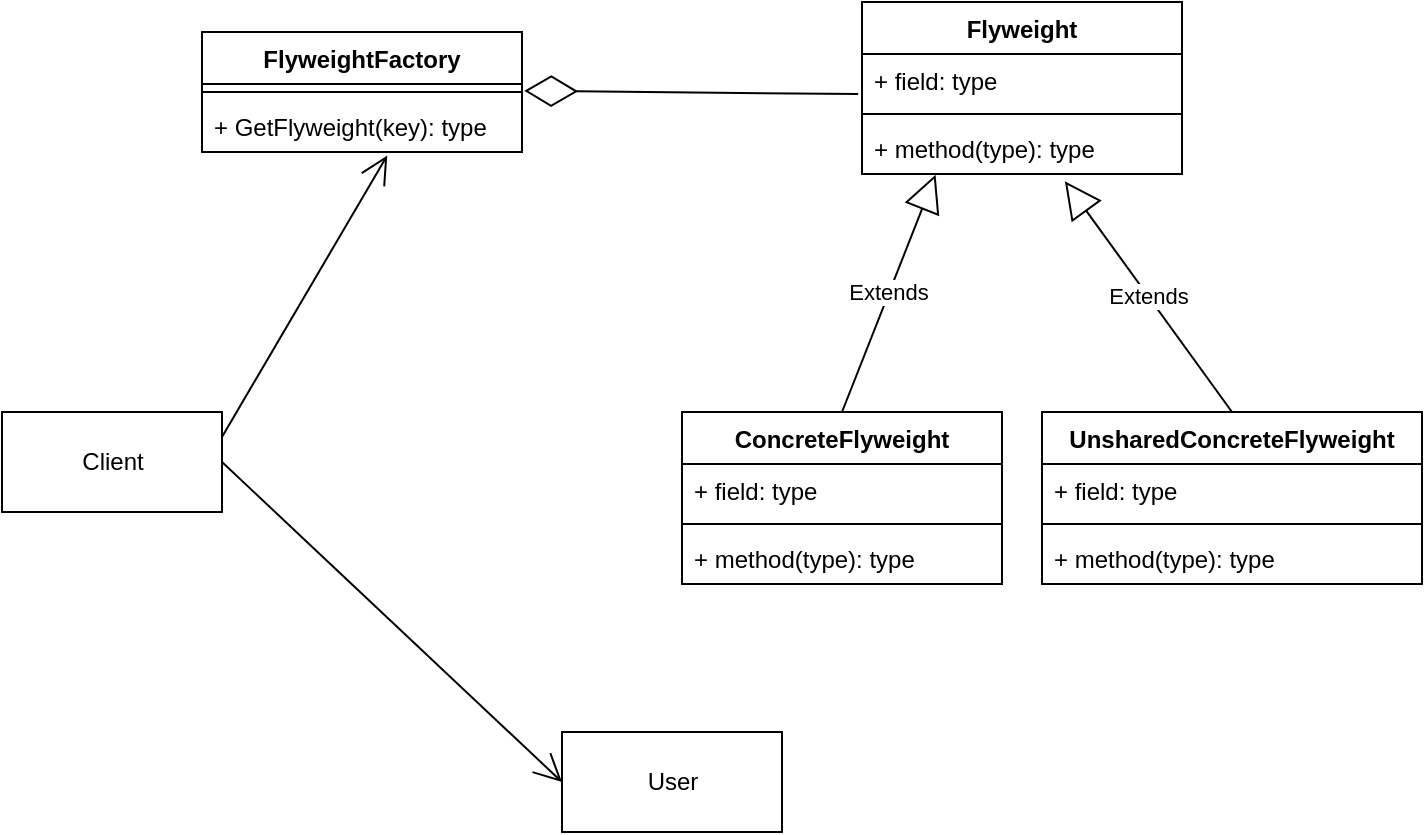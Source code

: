 <mxfile version="13.9.9" type="device"><diagram id="JWTdyUPG-VZjy05sK8ee" name="第 1 页"><mxGraphModel dx="1037" dy="599" grid="1" gridSize="10" guides="1" tooltips="1" connect="1" arrows="1" fold="1" page="1" pageScale="1" pageWidth="827" pageHeight="1169" math="0" shadow="0"><root><mxCell id="0"/><mxCell id="1" parent="0"/><mxCell id="ia2ExE5n5Ew3MDzyM_H--1" value="FlyweightFactory" style="swimlane;fontStyle=1;align=center;verticalAlign=top;childLayout=stackLayout;horizontal=1;startSize=26;horizontalStack=0;resizeParent=1;resizeParentMax=0;resizeLast=0;collapsible=1;marginBottom=0;" vertex="1" parent="1"><mxGeometry x="180" y="140" width="160" height="60" as="geometry"/></mxCell><mxCell id="ia2ExE5n5Ew3MDzyM_H--3" value="" style="line;strokeWidth=1;fillColor=none;align=left;verticalAlign=middle;spacingTop=-1;spacingLeft=3;spacingRight=3;rotatable=0;labelPosition=right;points=[];portConstraint=eastwest;" vertex="1" parent="ia2ExE5n5Ew3MDzyM_H--1"><mxGeometry y="26" width="160" height="8" as="geometry"/></mxCell><mxCell id="ia2ExE5n5Ew3MDzyM_H--4" value="+ GetFlyweight(key): type" style="text;strokeColor=none;fillColor=none;align=left;verticalAlign=top;spacingLeft=4;spacingRight=4;overflow=hidden;rotatable=0;points=[[0,0.5],[1,0.5]];portConstraint=eastwest;" vertex="1" parent="ia2ExE5n5Ew3MDzyM_H--1"><mxGeometry y="34" width="160" height="26" as="geometry"/></mxCell><mxCell id="ia2ExE5n5Ew3MDzyM_H--5" value="Flyweight" style="swimlane;fontStyle=1;align=center;verticalAlign=top;childLayout=stackLayout;horizontal=1;startSize=26;horizontalStack=0;resizeParent=1;resizeParentMax=0;resizeLast=0;collapsible=1;marginBottom=0;" vertex="1" parent="1"><mxGeometry x="510" y="125" width="160" height="86" as="geometry"/></mxCell><mxCell id="ia2ExE5n5Ew3MDzyM_H--6" value="+ field: type" style="text;strokeColor=none;fillColor=none;align=left;verticalAlign=top;spacingLeft=4;spacingRight=4;overflow=hidden;rotatable=0;points=[[0,0.5],[1,0.5]];portConstraint=eastwest;" vertex="1" parent="ia2ExE5n5Ew3MDzyM_H--5"><mxGeometry y="26" width="160" height="26" as="geometry"/></mxCell><mxCell id="ia2ExE5n5Ew3MDzyM_H--7" value="" style="line;strokeWidth=1;fillColor=none;align=left;verticalAlign=middle;spacingTop=-1;spacingLeft=3;spacingRight=3;rotatable=0;labelPosition=right;points=[];portConstraint=eastwest;" vertex="1" parent="ia2ExE5n5Ew3MDzyM_H--5"><mxGeometry y="52" width="160" height="8" as="geometry"/></mxCell><mxCell id="ia2ExE5n5Ew3MDzyM_H--8" value="+ method(type): type" style="text;strokeColor=none;fillColor=none;align=left;verticalAlign=top;spacingLeft=4;spacingRight=4;overflow=hidden;rotatable=0;points=[[0,0.5],[1,0.5]];portConstraint=eastwest;" vertex="1" parent="ia2ExE5n5Ew3MDzyM_H--5"><mxGeometry y="60" width="160" height="26" as="geometry"/></mxCell><mxCell id="ia2ExE5n5Ew3MDzyM_H--9" value="ConcreteFlyweight" style="swimlane;fontStyle=1;align=center;verticalAlign=top;childLayout=stackLayout;horizontal=1;startSize=26;horizontalStack=0;resizeParent=1;resizeParentMax=0;resizeLast=0;collapsible=1;marginBottom=0;" vertex="1" parent="1"><mxGeometry x="420" y="330" width="160" height="86" as="geometry"/></mxCell><mxCell id="ia2ExE5n5Ew3MDzyM_H--10" value="+ field: type" style="text;strokeColor=none;fillColor=none;align=left;verticalAlign=top;spacingLeft=4;spacingRight=4;overflow=hidden;rotatable=0;points=[[0,0.5],[1,0.5]];portConstraint=eastwest;" vertex="1" parent="ia2ExE5n5Ew3MDzyM_H--9"><mxGeometry y="26" width="160" height="26" as="geometry"/></mxCell><mxCell id="ia2ExE5n5Ew3MDzyM_H--11" value="" style="line;strokeWidth=1;fillColor=none;align=left;verticalAlign=middle;spacingTop=-1;spacingLeft=3;spacingRight=3;rotatable=0;labelPosition=right;points=[];portConstraint=eastwest;" vertex="1" parent="ia2ExE5n5Ew3MDzyM_H--9"><mxGeometry y="52" width="160" height="8" as="geometry"/></mxCell><mxCell id="ia2ExE5n5Ew3MDzyM_H--12" value="+ method(type): type" style="text;strokeColor=none;fillColor=none;align=left;verticalAlign=top;spacingLeft=4;spacingRight=4;overflow=hidden;rotatable=0;points=[[0,0.5],[1,0.5]];portConstraint=eastwest;" vertex="1" parent="ia2ExE5n5Ew3MDzyM_H--9"><mxGeometry y="60" width="160" height="26" as="geometry"/></mxCell><mxCell id="ia2ExE5n5Ew3MDzyM_H--13" value="UnsharedConcreteFlyweight" style="swimlane;fontStyle=1;align=center;verticalAlign=top;childLayout=stackLayout;horizontal=1;startSize=26;horizontalStack=0;resizeParent=1;resizeParentMax=0;resizeLast=0;collapsible=1;marginBottom=0;" vertex="1" parent="1"><mxGeometry x="600" y="330" width="190" height="86" as="geometry"/></mxCell><mxCell id="ia2ExE5n5Ew3MDzyM_H--14" value="+ field: type" style="text;strokeColor=none;fillColor=none;align=left;verticalAlign=top;spacingLeft=4;spacingRight=4;overflow=hidden;rotatable=0;points=[[0,0.5],[1,0.5]];portConstraint=eastwest;" vertex="1" parent="ia2ExE5n5Ew3MDzyM_H--13"><mxGeometry y="26" width="190" height="26" as="geometry"/></mxCell><mxCell id="ia2ExE5n5Ew3MDzyM_H--15" value="" style="line;strokeWidth=1;fillColor=none;align=left;verticalAlign=middle;spacingTop=-1;spacingLeft=3;spacingRight=3;rotatable=0;labelPosition=right;points=[];portConstraint=eastwest;" vertex="1" parent="ia2ExE5n5Ew3MDzyM_H--13"><mxGeometry y="52" width="190" height="8" as="geometry"/></mxCell><mxCell id="ia2ExE5n5Ew3MDzyM_H--16" value="+ method(type): type" style="text;strokeColor=none;fillColor=none;align=left;verticalAlign=top;spacingLeft=4;spacingRight=4;overflow=hidden;rotatable=0;points=[[0,0.5],[1,0.5]];portConstraint=eastwest;" vertex="1" parent="ia2ExE5n5Ew3MDzyM_H--13"><mxGeometry y="60" width="190" height="26" as="geometry"/></mxCell><mxCell id="ia2ExE5n5Ew3MDzyM_H--17" value="Extends" style="endArrow=block;endSize=16;endFill=0;html=1;entryX=0.23;entryY=1.015;entryDx=0;entryDy=0;entryPerimeter=0;exitX=0.5;exitY=0;exitDx=0;exitDy=0;" edge="1" parent="1" source="ia2ExE5n5Ew3MDzyM_H--9" target="ia2ExE5n5Ew3MDzyM_H--8"><mxGeometry width="160" relative="1" as="geometry"><mxPoint x="290" y="290" as="sourcePoint"/><mxPoint x="450" y="290" as="targetPoint"/></mxGeometry></mxCell><mxCell id="ia2ExE5n5Ew3MDzyM_H--18" value="Extends" style="endArrow=block;endSize=16;endFill=0;html=1;entryX=0.634;entryY=1.139;entryDx=0;entryDy=0;entryPerimeter=0;exitX=0.5;exitY=0;exitDx=0;exitDy=0;" edge="1" parent="1" source="ia2ExE5n5Ew3MDzyM_H--13" target="ia2ExE5n5Ew3MDzyM_H--8"><mxGeometry width="160" relative="1" as="geometry"><mxPoint x="650" y="290" as="sourcePoint"/><mxPoint x="810" y="290" as="targetPoint"/></mxGeometry></mxCell><mxCell id="ia2ExE5n5Ew3MDzyM_H--19" value="" style="endArrow=diamondThin;endFill=0;endSize=24;html=1;entryX=1.007;entryY=-0.176;entryDx=0;entryDy=0;entryPerimeter=0;exitX=-0.012;exitY=0.771;exitDx=0;exitDy=0;exitPerimeter=0;" edge="1" parent="1" source="ia2ExE5n5Ew3MDzyM_H--6" target="ia2ExE5n5Ew3MDzyM_H--4"><mxGeometry width="160" relative="1" as="geometry"><mxPoint x="180" y="360" as="sourcePoint"/><mxPoint x="340" y="360" as="targetPoint"/></mxGeometry></mxCell><mxCell id="ia2ExE5n5Ew3MDzyM_H--20" value="Client" style="html=1;" vertex="1" parent="1"><mxGeometry x="80" y="330" width="110" height="50" as="geometry"/></mxCell><mxCell id="ia2ExE5n5Ew3MDzyM_H--21" value="User" style="html=1;" vertex="1" parent="1"><mxGeometry x="360" y="490" width="110" height="50" as="geometry"/></mxCell><mxCell id="ia2ExE5n5Ew3MDzyM_H--22" value="" style="endArrow=open;endFill=1;endSize=12;html=1;entryX=0.579;entryY=1.065;entryDx=0;entryDy=0;entryPerimeter=0;exitX=1;exitY=0.25;exitDx=0;exitDy=0;" edge="1" parent="1" source="ia2ExE5n5Ew3MDzyM_H--20" target="ia2ExE5n5Ew3MDzyM_H--4"><mxGeometry width="160" relative="1" as="geometry"><mxPoint x="160" y="350" as="sourcePoint"/><mxPoint x="320" y="350" as="targetPoint"/></mxGeometry></mxCell><mxCell id="ia2ExE5n5Ew3MDzyM_H--23" value="" style="endArrow=open;endFill=1;endSize=12;html=1;entryX=0;entryY=0.5;entryDx=0;entryDy=0;exitX=1;exitY=0.5;exitDx=0;exitDy=0;" edge="1" parent="1" source="ia2ExE5n5Ew3MDzyM_H--20" target="ia2ExE5n5Ew3MDzyM_H--21"><mxGeometry width="160" relative="1" as="geometry"><mxPoint x="180" y="360" as="sourcePoint"/><mxPoint x="340" y="360" as="targetPoint"/></mxGeometry></mxCell></root></mxGraphModel></diagram></mxfile>